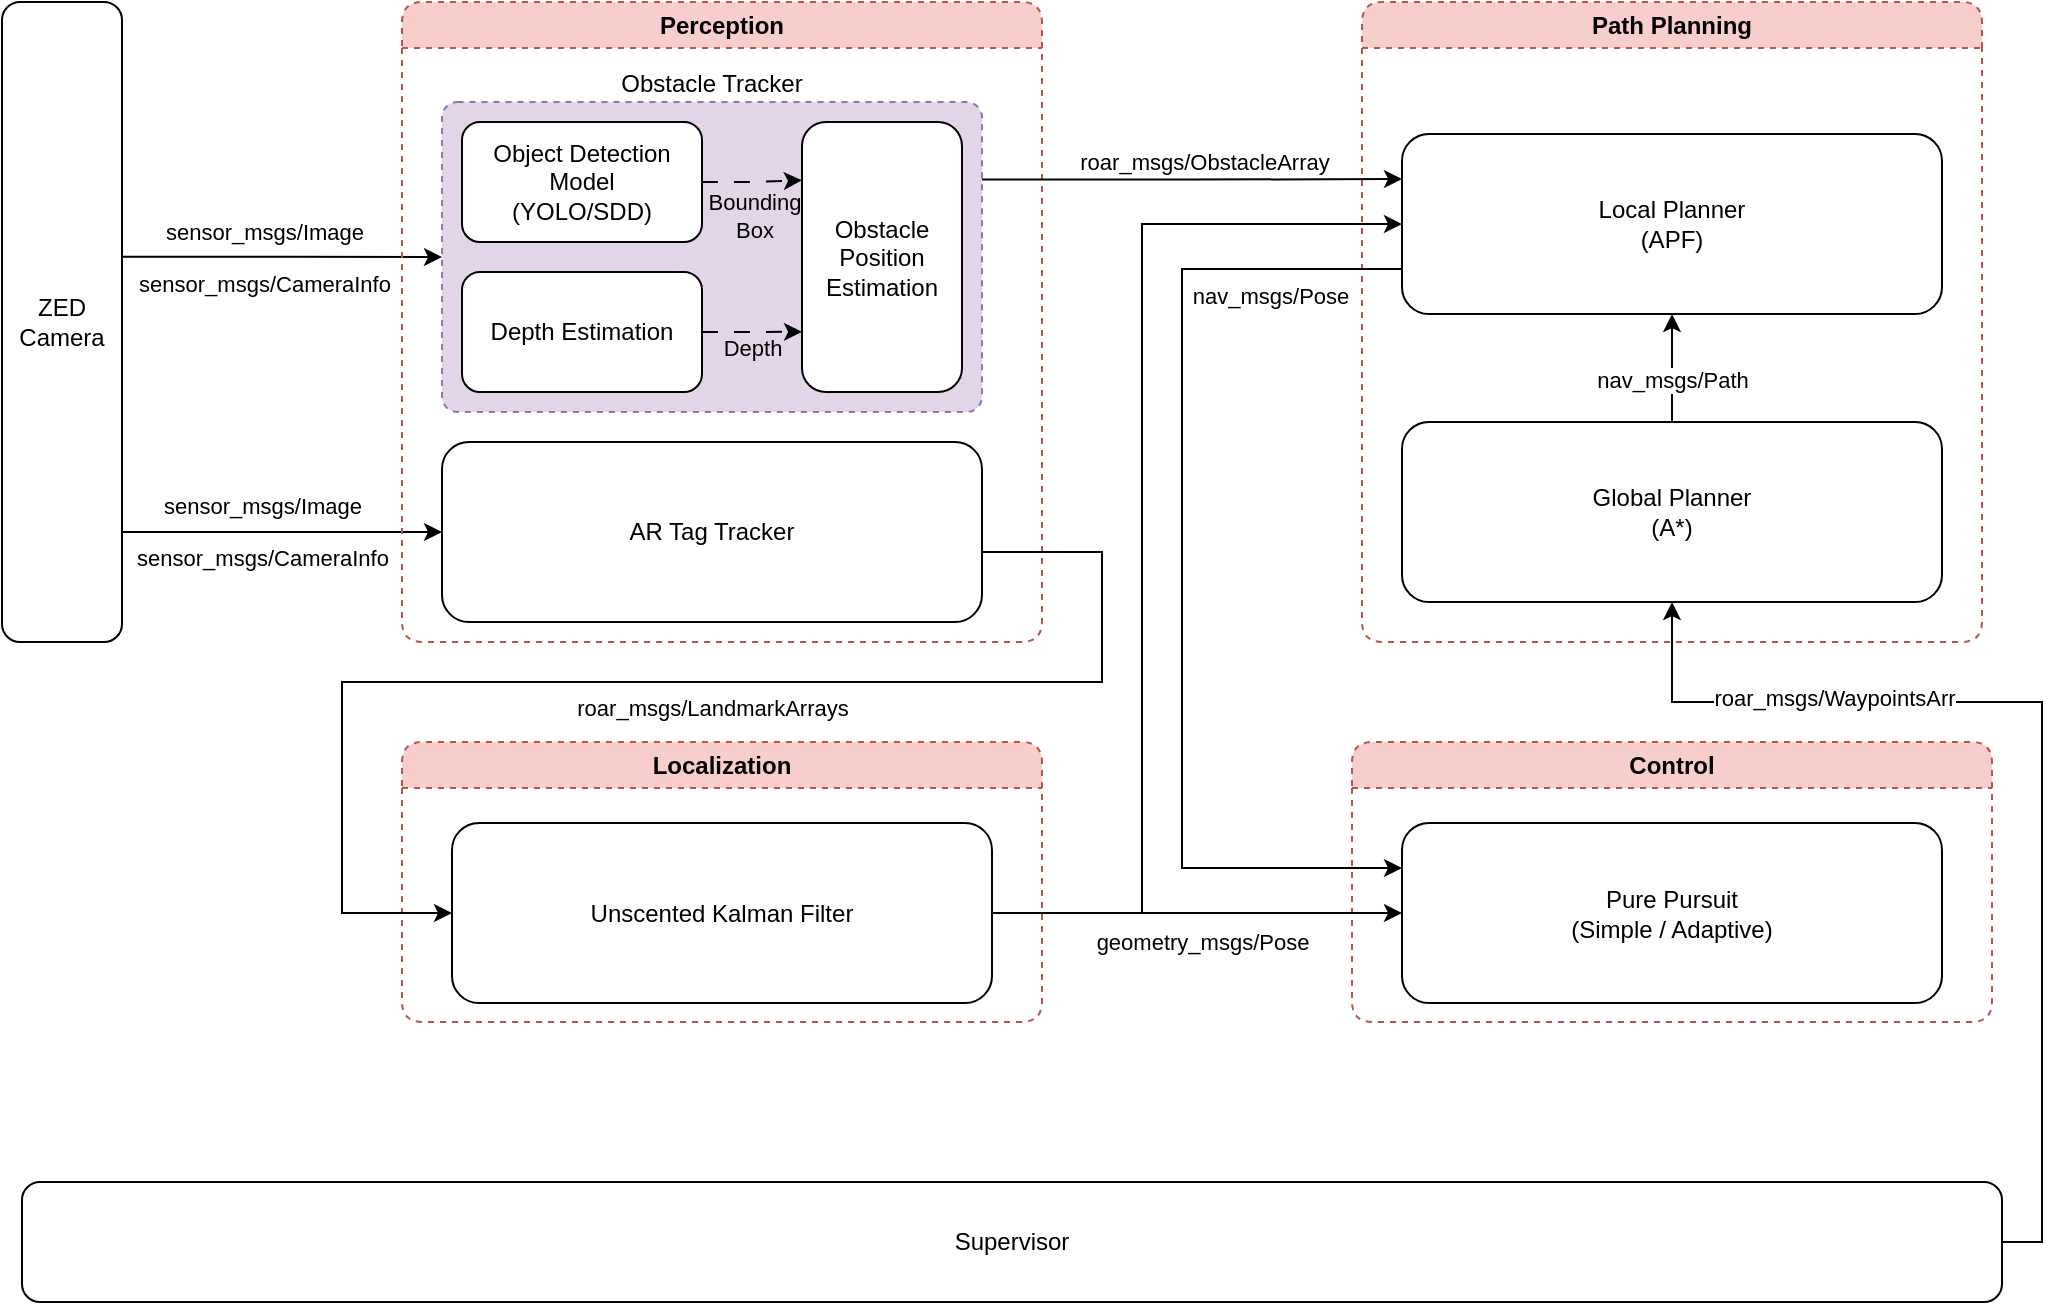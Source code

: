 <mxfile version="26.0.12" pages="3">
  <diagram name="Navigation Task Arch" id="9yRmZdyPQ5mbskuf5j1f">
    <mxGraphModel dx="778" dy="494" grid="1" gridSize="10" guides="1" tooltips="1" connect="1" arrows="1" fold="1" page="1" pageScale="1" pageWidth="1654" pageHeight="1169" math="0" shadow="0">
      <root>
        <mxCell id="0" />
        <mxCell id="1" parent="0" />
        <mxCell id="u8I6ICmRET_ikw80ZEzv-25" style="edgeStyle=orthogonalEdgeStyle;rounded=0;orthogonalLoop=1;jettySize=auto;html=1;exitX=0.398;exitY=0.002;exitDx=0;exitDy=0;entryX=0;entryY=0.5;entryDx=0;entryDy=0;exitPerimeter=0;" edge="1" parent="1" source="p7ZW2PURSXgoB2ZHMpUW-1" target="p7ZW2PURSXgoB2ZHMpUW-11">
          <mxGeometry relative="1" as="geometry" />
        </mxCell>
        <mxCell id="u8I6ICmRET_ikw80ZEzv-26" value="&lt;div style=&quot;&quot;&gt;sensor_msgs/Image&lt;/div&gt;&lt;div style=&quot;&quot;&gt;&lt;br&gt;&lt;/div&gt;&lt;span style=&quot;&quot;&gt;sensor_msgs/CameraInfo&lt;/span&gt;" style="edgeLabel;html=1;align=center;verticalAlign=middle;resizable=0;points=[];labelBackgroundColor=none;" vertex="1" connectable="0" parent="u8I6ICmRET_ikw80ZEzv-25">
          <mxGeometry x="-0.245" relative="1" as="geometry">
            <mxPoint x="10" as="offset" />
          </mxGeometry>
        </mxCell>
        <mxCell id="u8I6ICmRET_ikw80ZEzv-27" style="edgeStyle=orthogonalEdgeStyle;rounded=0;orthogonalLoop=1;jettySize=auto;html=1;exitX=0.828;exitY=-0.002;exitDx=0;exitDy=0;entryX=0;entryY=0.5;entryDx=0;entryDy=0;exitPerimeter=0;" edge="1" parent="1" source="p7ZW2PURSXgoB2ZHMpUW-1" target="p7ZW2PURSXgoB2ZHMpUW-3">
          <mxGeometry relative="1" as="geometry" />
        </mxCell>
        <mxCell id="u8I6ICmRET_ikw80ZEzv-28" value="&lt;div style=&quot;&quot;&gt;sensor_msgs/Image&lt;/div&gt;&lt;div style=&quot;&quot;&gt;&lt;br&gt;&lt;/div&gt;&lt;span style=&quot;&quot;&gt;sensor_msgs/CameraInfo&lt;/span&gt;" style="edgeLabel;html=1;align=center;verticalAlign=middle;resizable=0;points=[];labelBackgroundColor=none;" vertex="1" connectable="0" parent="u8I6ICmRET_ikw80ZEzv-27">
          <mxGeometry x="0.025" y="1" relative="1" as="geometry">
            <mxPoint x="-12" y="1" as="offset" />
          </mxGeometry>
        </mxCell>
        <mxCell id="p7ZW2PURSXgoB2ZHMpUW-1" value="ZED Camera" style="rounded=1;whiteSpace=wrap;html=1;direction=south;" vertex="1" parent="1">
          <mxGeometry x="30" y="80" width="60" height="320" as="geometry" />
        </mxCell>
        <mxCell id="p7ZW2PURSXgoB2ZHMpUW-2" value="Perception" style="swimlane;whiteSpace=wrap;html=1;dashed=1;rounded=1;fillColor=#f8cecc;strokeColor=#b85450;" vertex="1" parent="1">
          <mxGeometry x="230" y="80" width="320" height="320" as="geometry" />
        </mxCell>
        <mxCell id="p7ZW2PURSXgoB2ZHMpUW-11" value="Obstacle Tracker" style="rounded=1;whiteSpace=wrap;html=1;glass=0;fillColor=#e1d5e7;arcSize=5;dashed=1;strokeColor=#9673a6;labelPosition=center;verticalLabelPosition=top;align=center;verticalAlign=bottom;" vertex="1" parent="p7ZW2PURSXgoB2ZHMpUW-2">
          <mxGeometry x="20" y="50" width="270" height="155" as="geometry" />
        </mxCell>
        <mxCell id="p7ZW2PURSXgoB2ZHMpUW-4" value="Object Detection Model&lt;div&gt;(YOLO/SDD)&lt;/div&gt;" style="rounded=1;whiteSpace=wrap;html=1;" vertex="1" parent="p7ZW2PURSXgoB2ZHMpUW-2">
          <mxGeometry x="30" y="60" width="120" height="60" as="geometry" />
        </mxCell>
        <mxCell id="p7ZW2PURSXgoB2ZHMpUW-5" value="Depth Estimation" style="rounded=1;whiteSpace=wrap;html=1;" vertex="1" parent="p7ZW2PURSXgoB2ZHMpUW-2">
          <mxGeometry x="30" y="135" width="120" height="60" as="geometry" />
        </mxCell>
        <mxCell id="p7ZW2PURSXgoB2ZHMpUW-6" value="Obstacle Position Estimation" style="rounded=1;whiteSpace=wrap;html=1;" vertex="1" parent="p7ZW2PURSXgoB2ZHMpUW-2">
          <mxGeometry x="200" y="60" width="80" height="135" as="geometry" />
        </mxCell>
        <mxCell id="p7ZW2PURSXgoB2ZHMpUW-7" style="edgeStyle=orthogonalEdgeStyle;rounded=0;orthogonalLoop=1;jettySize=auto;html=1;exitX=1;exitY=0.5;exitDx=0;exitDy=0;entryX=-0.001;entryY=0.216;entryDx=0;entryDy=0;entryPerimeter=0;dashed=1;dashPattern=8 8;" edge="1" parent="p7ZW2PURSXgoB2ZHMpUW-2" source="p7ZW2PURSXgoB2ZHMpUW-4" target="p7ZW2PURSXgoB2ZHMpUW-6">
          <mxGeometry relative="1" as="geometry" />
        </mxCell>
        <mxCell id="p7ZW2PURSXgoB2ZHMpUW-8" value="Bounding&lt;div&gt;&lt;span style=&quot;color: light-dark(rgb(0, 0, 0), rgb(255, 255, 255));&quot;&gt;Box&lt;/span&gt;&lt;/div&gt;" style="edgeLabel;html=1;align=center;verticalAlign=middle;resizable=0;points=[];labelBackgroundColor=none;" vertex="1" connectable="0" parent="p7ZW2PURSXgoB2ZHMpUW-7">
          <mxGeometry x="-0.014" y="-1" relative="1" as="geometry">
            <mxPoint y="17" as="offset" />
          </mxGeometry>
        </mxCell>
        <mxCell id="p7ZW2PURSXgoB2ZHMpUW-9" style="edgeStyle=orthogonalEdgeStyle;rounded=0;orthogonalLoop=1;jettySize=auto;html=1;exitX=1;exitY=0.5;exitDx=0;exitDy=0;entryX=0;entryY=0.777;entryDx=0;entryDy=0;entryPerimeter=0;dashed=1;dashPattern=8 8;" edge="1" parent="p7ZW2PURSXgoB2ZHMpUW-2" source="p7ZW2PURSXgoB2ZHMpUW-5" target="p7ZW2PURSXgoB2ZHMpUW-6">
          <mxGeometry relative="1" as="geometry" />
        </mxCell>
        <mxCell id="p7ZW2PURSXgoB2ZHMpUW-10" value="Depth" style="edgeLabel;html=1;align=center;verticalAlign=middle;resizable=0;points=[];labelBackgroundColor=none;" vertex="1" connectable="0" parent="p7ZW2PURSXgoB2ZHMpUW-9">
          <mxGeometry x="-0.015" relative="1" as="geometry">
            <mxPoint y="8" as="offset" />
          </mxGeometry>
        </mxCell>
        <mxCell id="p7ZW2PURSXgoB2ZHMpUW-3" value="AR Tag Tracker" style="rounded=1;whiteSpace=wrap;html=1;" vertex="1" parent="p7ZW2PURSXgoB2ZHMpUW-2">
          <mxGeometry x="20" y="220" width="270" height="90" as="geometry" />
        </mxCell>
        <mxCell id="p7ZW2PURSXgoB2ZHMpUW-23" value="Localization" style="swimlane;whiteSpace=wrap;html=1;dashed=1;rounded=1;fillColor=#f8cecc;strokeColor=#b85450;" vertex="1" parent="1">
          <mxGeometry x="230" y="450" width="320" height="140" as="geometry" />
        </mxCell>
        <mxCell id="p7ZW2PURSXgoB2ZHMpUW-33" value="Unscented Kalman Filter" style="rounded=1;whiteSpace=wrap;html=1;" vertex="1" parent="p7ZW2PURSXgoB2ZHMpUW-23">
          <mxGeometry x="25" y="40.5" width="270" height="90" as="geometry" />
        </mxCell>
        <mxCell id="p7ZW2PURSXgoB2ZHMpUW-35" style="edgeStyle=orthogonalEdgeStyle;rounded=0;orthogonalLoop=1;jettySize=auto;html=1;exitX=1;exitY=0.5;exitDx=0;exitDy=0;entryX=0;entryY=0.5;entryDx=0;entryDy=0;" edge="1" parent="1" target="p7ZW2PURSXgoB2ZHMpUW-33">
          <mxGeometry relative="1" as="geometry">
            <mxPoint x="520" y="355.0" as="sourcePoint" />
            <Array as="points">
              <mxPoint x="580" y="355" />
              <mxPoint x="580" y="420" />
              <mxPoint x="200" y="420" />
              <mxPoint x="200" y="535" />
            </Array>
          </mxGeometry>
        </mxCell>
        <mxCell id="p7ZW2PURSXgoB2ZHMpUW-36" value="roar_msgs/LandmarkArrays" style="edgeLabel;html=1;align=center;verticalAlign=middle;resizable=0;points=[];" vertex="1" connectable="0" parent="p7ZW2PURSXgoB2ZHMpUW-35">
          <mxGeometry x="-0.208" y="-1" relative="1" as="geometry">
            <mxPoint x="-53" y="14" as="offset" />
          </mxGeometry>
        </mxCell>
        <mxCell id="p7ZW2PURSXgoB2ZHMpUW-37" value="Path Planning" style="swimlane;whiteSpace=wrap;html=1;dashed=1;rounded=1;fillColor=#f8cecc;strokeColor=#b85450;" vertex="1" parent="1">
          <mxGeometry x="710" y="80" width="310" height="320" as="geometry" />
        </mxCell>
        <mxCell id="u8I6ICmRET_ikw80ZEzv-6" value="Local Planner&lt;br&gt;(APF)" style="rounded=1;whiteSpace=wrap;html=1;" vertex="1" parent="p7ZW2PURSXgoB2ZHMpUW-37">
          <mxGeometry x="20" y="66" width="270" height="90" as="geometry" />
        </mxCell>
        <mxCell id="u8I6ICmRET_ikw80ZEzv-10" style="edgeStyle=orthogonalEdgeStyle;rounded=0;orthogonalLoop=1;jettySize=auto;html=1;exitX=0.5;exitY=0;exitDx=0;exitDy=0;entryX=0.5;entryY=1;entryDx=0;entryDy=0;" edge="1" parent="p7ZW2PURSXgoB2ZHMpUW-37" source="u8I6ICmRET_ikw80ZEzv-8" target="u8I6ICmRET_ikw80ZEzv-6">
          <mxGeometry relative="1" as="geometry" />
        </mxCell>
        <mxCell id="u8I6ICmRET_ikw80ZEzv-11" value="nav_msgs/Path" style="edgeLabel;html=1;align=center;verticalAlign=middle;resizable=0;points=[];" vertex="1" connectable="0" parent="u8I6ICmRET_ikw80ZEzv-10">
          <mxGeometry x="-0.21" y="-5" relative="1" as="geometry">
            <mxPoint x="-5" as="offset" />
          </mxGeometry>
        </mxCell>
        <mxCell id="u8I6ICmRET_ikw80ZEzv-8" value="Global Planner&lt;br&gt;(A*)" style="rounded=1;whiteSpace=wrap;html=1;" vertex="1" parent="p7ZW2PURSXgoB2ZHMpUW-37">
          <mxGeometry x="20" y="210" width="270" height="90" as="geometry" />
        </mxCell>
        <mxCell id="u8I6ICmRET_ikw80ZEzv-14" value="Control" style="swimlane;whiteSpace=wrap;html=1;dashed=1;rounded=1;fillColor=#f8cecc;strokeColor=#b85450;" vertex="1" parent="1">
          <mxGeometry x="705" y="450" width="320" height="140" as="geometry" />
        </mxCell>
        <mxCell id="u8I6ICmRET_ikw80ZEzv-15" value="Pure Pursuit&lt;br&gt;(Simple / Adaptive)" style="rounded=1;whiteSpace=wrap;html=1;" vertex="1" parent="u8I6ICmRET_ikw80ZEzv-14">
          <mxGeometry x="25" y="40.5" width="270" height="90" as="geometry" />
        </mxCell>
        <mxCell id="u8I6ICmRET_ikw80ZEzv-16" style="edgeStyle=orthogonalEdgeStyle;rounded=0;orthogonalLoop=1;jettySize=auto;html=1;exitX=1;exitY=0.5;exitDx=0;exitDy=0;entryX=0;entryY=0.5;entryDx=0;entryDy=0;" edge="1" parent="1" source="p7ZW2PURSXgoB2ZHMpUW-33" target="u8I6ICmRET_ikw80ZEzv-15">
          <mxGeometry relative="1" as="geometry" />
        </mxCell>
        <mxCell id="u8I6ICmRET_ikw80ZEzv-18" style="edgeStyle=orthogonalEdgeStyle;rounded=0;orthogonalLoop=1;jettySize=auto;html=1;exitX=1;exitY=0.5;exitDx=0;exitDy=0;entryX=0;entryY=0.5;entryDx=0;entryDy=0;" edge="1" parent="1" source="p7ZW2PURSXgoB2ZHMpUW-33" target="u8I6ICmRET_ikw80ZEzv-6">
          <mxGeometry relative="1" as="geometry">
            <Array as="points">
              <mxPoint x="600" y="536" />
              <mxPoint x="600" y="191" />
            </Array>
          </mxGeometry>
        </mxCell>
        <mxCell id="u8I6ICmRET_ikw80ZEzv-21" value="geometry_msgs/Pose" style="edgeLabel;html=1;align=center;verticalAlign=middle;resizable=0;points=[];" vertex="1" connectable="0" parent="u8I6ICmRET_ikw80ZEzv-18">
          <mxGeometry x="-0.79" y="2" relative="1" as="geometry">
            <mxPoint x="47" y="16" as="offset" />
          </mxGeometry>
        </mxCell>
        <mxCell id="u8I6ICmRET_ikw80ZEzv-19" style="edgeStyle=orthogonalEdgeStyle;rounded=0;orthogonalLoop=1;jettySize=auto;html=1;exitX=1;exitY=0.25;exitDx=0;exitDy=0;entryX=0;entryY=0.25;entryDx=0;entryDy=0;" edge="1" parent="1" source="p7ZW2PURSXgoB2ZHMpUW-11" target="u8I6ICmRET_ikw80ZEzv-6">
          <mxGeometry relative="1" as="geometry" />
        </mxCell>
        <mxCell id="u8I6ICmRET_ikw80ZEzv-20" value="roar_msgs/ObstacleArray" style="edgeLabel;html=1;align=center;verticalAlign=middle;resizable=0;points=[];" vertex="1" connectable="0" parent="u8I6ICmRET_ikw80ZEzv-19">
          <mxGeometry x="-0.157" y="2" relative="1" as="geometry">
            <mxPoint x="22" y="-7" as="offset" />
          </mxGeometry>
        </mxCell>
        <mxCell id="u8I6ICmRET_ikw80ZEzv-22" style="edgeStyle=orthogonalEdgeStyle;rounded=0;orthogonalLoop=1;jettySize=auto;html=1;exitX=0;exitY=0.75;exitDx=0;exitDy=0;entryX=0;entryY=0.25;entryDx=0;entryDy=0;" edge="1" parent="1" source="u8I6ICmRET_ikw80ZEzv-6" target="u8I6ICmRET_ikw80ZEzv-15">
          <mxGeometry relative="1" as="geometry">
            <Array as="points">
              <mxPoint x="620" y="214" />
              <mxPoint x="620" y="513" />
            </Array>
          </mxGeometry>
        </mxCell>
        <mxCell id="u8I6ICmRET_ikw80ZEzv-23" value="nav_msgs/Pose" style="edgeLabel;html=1;align=center;verticalAlign=middle;resizable=0;points=[];" vertex="1" connectable="0" parent="u8I6ICmRET_ikw80ZEzv-22">
          <mxGeometry x="-0.039" y="-2" relative="1" as="geometry">
            <mxPoint x="46" y="-126" as="offset" />
          </mxGeometry>
        </mxCell>
        <mxCell id="u8I6ICmRET_ikw80ZEzv-30" style="edgeStyle=orthogonalEdgeStyle;rounded=0;orthogonalLoop=1;jettySize=auto;html=1;exitX=1;exitY=0.5;exitDx=0;exitDy=0;entryX=0.5;entryY=1;entryDx=0;entryDy=0;" edge="1" parent="1" source="u8I6ICmRET_ikw80ZEzv-29" target="u8I6ICmRET_ikw80ZEzv-8">
          <mxGeometry relative="1" as="geometry">
            <Array as="points">
              <mxPoint x="1050" y="700" />
              <mxPoint x="1050" y="430" />
              <mxPoint x="865" y="430" />
            </Array>
          </mxGeometry>
        </mxCell>
        <mxCell id="u8I6ICmRET_ikw80ZEzv-31" value="roar_msgs/WaypointsArr" style="edgeLabel;html=1;align=center;verticalAlign=middle;resizable=0;points=[];" vertex="1" connectable="0" parent="u8I6ICmRET_ikw80ZEzv-30">
          <mxGeometry x="0.502" y="-2" relative="1" as="geometry">
            <mxPoint as="offset" />
          </mxGeometry>
        </mxCell>
        <mxCell id="u8I6ICmRET_ikw80ZEzv-29" value="Supervisor" style="rounded=1;whiteSpace=wrap;html=1;" vertex="1" parent="1">
          <mxGeometry x="40" y="670" width="990" height="60" as="geometry" />
        </mxCell>
      </root>
    </mxGraphModel>
  </diagram>
  <diagram name="Copy of Navigation Task Arch" id="A7tP2kAOvxMpOCoKa6W8">
    <mxGraphModel dx="1232" dy="782" grid="1" gridSize="10" guides="1" tooltips="1" connect="1" arrows="1" fold="1" page="1" pageScale="1" pageWidth="1654" pageHeight="1169" math="0" shadow="0">
      <root>
        <mxCell id="uVi1ZGqEORjigenbXFzZ-0" />
        <mxCell id="uVi1ZGqEORjigenbXFzZ-1" parent="uVi1ZGqEORjigenbXFzZ-0" />
        <mxCell id="uVi1ZGqEORjigenbXFzZ-2" style="edgeStyle=orthogonalEdgeStyle;rounded=0;orthogonalLoop=1;jettySize=auto;html=1;exitX=0.398;exitY=0.002;exitDx=0;exitDy=0;entryX=0;entryY=0.5;entryDx=0;entryDy=0;exitPerimeter=0;" edge="1" parent="uVi1ZGqEORjigenbXFzZ-1" source="uVi1ZGqEORjigenbXFzZ-6" target="uVi1ZGqEORjigenbXFzZ-8">
          <mxGeometry relative="1" as="geometry" />
        </mxCell>
        <mxCell id="uVi1ZGqEORjigenbXFzZ-4" style="edgeStyle=orthogonalEdgeStyle;rounded=0;orthogonalLoop=1;jettySize=auto;html=1;exitX=0.828;exitY=-0.002;exitDx=0;exitDy=0;entryX=0;entryY=0.5;entryDx=0;entryDy=0;exitPerimeter=0;" edge="1" parent="uVi1ZGqEORjigenbXFzZ-1" source="uVi1ZGqEORjigenbXFzZ-6" target="uVi1ZGqEORjigenbXFzZ-16">
          <mxGeometry relative="1" as="geometry" />
        </mxCell>
        <mxCell id="uVi1ZGqEORjigenbXFzZ-6" value="ZED Camera" style="rounded=1;whiteSpace=wrap;html=1;direction=south;fillColor=#cce5ff;strokeColor=#36393d;" vertex="1" parent="uVi1ZGqEORjigenbXFzZ-1">
          <mxGeometry x="40" y="80" width="60" height="320" as="geometry" />
        </mxCell>
        <mxCell id="uVi1ZGqEORjigenbXFzZ-7" value="Perception" style="swimlane;whiteSpace=wrap;html=1;dashed=1;rounded=1;fillColor=#f8cecc;strokeColor=#b85450;" vertex="1" parent="uVi1ZGqEORjigenbXFzZ-1">
          <mxGeometry x="230" y="80" width="320" height="320" as="geometry" />
        </mxCell>
        <mxCell id="uVi1ZGqEORjigenbXFzZ-8" value="Obstacle Tracker" style="rounded=1;whiteSpace=wrap;html=1;glass=0;fillColor=#e1d5e7;arcSize=5;dashed=1;strokeColor=#9673a6;labelPosition=center;verticalLabelPosition=top;align=center;verticalAlign=bottom;" vertex="1" parent="uVi1ZGqEORjigenbXFzZ-7">
          <mxGeometry x="20" y="50" width="270" height="155" as="geometry" />
        </mxCell>
        <mxCell id="uVi1ZGqEORjigenbXFzZ-9" value="Object Detection Model&lt;div&gt;(YOLO/SDD)&lt;/div&gt;" style="rounded=1;whiteSpace=wrap;html=1;fillColor=#dae8fc;strokeColor=#6c8ebf;" vertex="1" parent="uVi1ZGqEORjigenbXFzZ-7">
          <mxGeometry x="30" y="60" width="120" height="60" as="geometry" />
        </mxCell>
        <mxCell id="uVi1ZGqEORjigenbXFzZ-10" value="Depth Estimation" style="rounded=1;whiteSpace=wrap;html=1;fillColor=#dae8fc;strokeColor=#6c8ebf;" vertex="1" parent="uVi1ZGqEORjigenbXFzZ-7">
          <mxGeometry x="30" y="135" width="120" height="60" as="geometry" />
        </mxCell>
        <mxCell id="uVi1ZGqEORjigenbXFzZ-11" value="Obstacle Position Estimation" style="rounded=1;whiteSpace=wrap;html=1;fillColor=#fff2cc;strokeColor=#d6b656;" vertex="1" parent="uVi1ZGqEORjigenbXFzZ-7">
          <mxGeometry x="200" y="60" width="80" height="135" as="geometry" />
        </mxCell>
        <mxCell id="uVi1ZGqEORjigenbXFzZ-12" style="edgeStyle=orthogonalEdgeStyle;rounded=0;orthogonalLoop=1;jettySize=auto;html=1;exitX=1;exitY=0.5;exitDx=0;exitDy=0;entryX=-0.001;entryY=0.216;entryDx=0;entryDy=0;entryPerimeter=0;dashed=1;dashPattern=8 8;" edge="1" parent="uVi1ZGqEORjigenbXFzZ-7" source="uVi1ZGqEORjigenbXFzZ-9" target="uVi1ZGqEORjigenbXFzZ-11">
          <mxGeometry relative="1" as="geometry" />
        </mxCell>
        <mxCell id="uVi1ZGqEORjigenbXFzZ-13" value="Bounding&lt;div&gt;&lt;span style=&quot;color: light-dark(rgb(0, 0, 0), rgb(255, 255, 255));&quot;&gt;Box&lt;/span&gt;&lt;/div&gt;" style="edgeLabel;html=1;align=center;verticalAlign=middle;resizable=0;points=[];labelBackgroundColor=none;" vertex="1" connectable="0" parent="uVi1ZGqEORjigenbXFzZ-12">
          <mxGeometry x="-0.014" y="-1" relative="1" as="geometry">
            <mxPoint y="17" as="offset" />
          </mxGeometry>
        </mxCell>
        <mxCell id="uVi1ZGqEORjigenbXFzZ-14" style="edgeStyle=orthogonalEdgeStyle;rounded=0;orthogonalLoop=1;jettySize=auto;html=1;exitX=1;exitY=0.5;exitDx=0;exitDy=0;entryX=0;entryY=0.777;entryDx=0;entryDy=0;entryPerimeter=0;dashed=1;dashPattern=8 8;" edge="1" parent="uVi1ZGqEORjigenbXFzZ-7" source="uVi1ZGqEORjigenbXFzZ-10" target="uVi1ZGqEORjigenbXFzZ-11">
          <mxGeometry relative="1" as="geometry" />
        </mxCell>
        <mxCell id="uVi1ZGqEORjigenbXFzZ-15" value="Depth" style="edgeLabel;html=1;align=center;verticalAlign=middle;resizable=0;points=[];labelBackgroundColor=none;" vertex="1" connectable="0" parent="uVi1ZGqEORjigenbXFzZ-14">
          <mxGeometry x="-0.015" relative="1" as="geometry">
            <mxPoint y="8" as="offset" />
          </mxGeometry>
        </mxCell>
        <mxCell id="uVi1ZGqEORjigenbXFzZ-16" value="AR Tag Tracker" style="rounded=1;whiteSpace=wrap;html=1;fillColor=#fff2cc;strokeColor=#d6b656;" vertex="1" parent="uVi1ZGqEORjigenbXFzZ-7">
          <mxGeometry x="20" y="220" width="270" height="90" as="geometry" />
        </mxCell>
        <mxCell id="uVi1ZGqEORjigenbXFzZ-17" value="Localization" style="swimlane;whiteSpace=wrap;html=1;dashed=1;rounded=1;fillColor=#b1ddf0;strokeColor=#10739e;" vertex="1" parent="uVi1ZGqEORjigenbXFzZ-1">
          <mxGeometry x="230" y="450" width="320" height="150" as="geometry" />
        </mxCell>
        <mxCell id="uVi1ZGqEORjigenbXFzZ-18" value="Unscented Kalman Filter" style="rounded=1;whiteSpace=wrap;html=1;fillColor=#fff2cc;strokeColor=#d6b656;" vertex="1" parent="uVi1ZGqEORjigenbXFzZ-17">
          <mxGeometry x="25" y="40.5" width="270" height="90" as="geometry" />
        </mxCell>
        <mxCell id="uVi1ZGqEORjigenbXFzZ-19" style="edgeStyle=orthogonalEdgeStyle;rounded=0;orthogonalLoop=1;jettySize=auto;html=1;exitX=1;exitY=0.5;exitDx=0;exitDy=0;entryX=0;entryY=0.5;entryDx=0;entryDy=0;" edge="1" parent="uVi1ZGqEORjigenbXFzZ-1" target="uVi1ZGqEORjigenbXFzZ-18">
          <mxGeometry relative="1" as="geometry">
            <mxPoint x="520" y="355.0" as="sourcePoint" />
            <Array as="points">
              <mxPoint x="580" y="355" />
              <mxPoint x="580" y="420" />
              <mxPoint x="200" y="420" />
              <mxPoint x="200" y="535" />
            </Array>
          </mxGeometry>
        </mxCell>
        <mxCell id="uVi1ZGqEORjigenbXFzZ-20" value="Landmarks" style="edgeLabel;html=1;align=center;verticalAlign=middle;resizable=0;points=[];" vertex="1" connectable="0" parent="uVi1ZGqEORjigenbXFzZ-19">
          <mxGeometry x="-0.208" y="-1" relative="1" as="geometry">
            <mxPoint x="-53" y="14" as="offset" />
          </mxGeometry>
        </mxCell>
        <mxCell id="uVi1ZGqEORjigenbXFzZ-21" value="Path Planning" style="swimlane;whiteSpace=wrap;html=1;dashed=1;rounded=1;fillColor=#b0e3e6;strokeColor=#0e8088;" vertex="1" parent="uVi1ZGqEORjigenbXFzZ-1">
          <mxGeometry x="710" y="80" width="310" height="320" as="geometry" />
        </mxCell>
        <mxCell id="uVi1ZGqEORjigenbXFzZ-22" value="Local Planner&lt;br&gt;(APF)" style="rounded=1;whiteSpace=wrap;html=1;fillColor=#fff2cc;strokeColor=#d6b656;" vertex="1" parent="uVi1ZGqEORjigenbXFzZ-21">
          <mxGeometry x="20" y="66" width="270" height="90" as="geometry" />
        </mxCell>
        <mxCell id="uVi1ZGqEORjigenbXFzZ-23" style="edgeStyle=orthogonalEdgeStyle;rounded=0;orthogonalLoop=1;jettySize=auto;html=1;exitX=0.5;exitY=0;exitDx=0;exitDy=0;entryX=0.5;entryY=1;entryDx=0;entryDy=0;" edge="1" parent="uVi1ZGqEORjigenbXFzZ-21" source="uVi1ZGqEORjigenbXFzZ-25" target="uVi1ZGqEORjigenbXFzZ-22">
          <mxGeometry relative="1" as="geometry" />
        </mxCell>
        <mxCell id="uVi1ZGqEORjigenbXFzZ-24" value="Global Path" style="edgeLabel;html=1;align=center;verticalAlign=middle;resizable=0;points=[];" vertex="1" connectable="0" parent="uVi1ZGqEORjigenbXFzZ-23">
          <mxGeometry x="-0.21" y="-5" relative="1" as="geometry">
            <mxPoint x="-5" as="offset" />
          </mxGeometry>
        </mxCell>
        <mxCell id="uVi1ZGqEORjigenbXFzZ-25" value="Global Planner&lt;br&gt;(A*)" style="rounded=1;whiteSpace=wrap;html=1;fillColor=#dae8fc;strokeColor=#6c8ebf;" vertex="1" parent="uVi1ZGqEORjigenbXFzZ-21">
          <mxGeometry x="20" y="210" width="270" height="90" as="geometry" />
        </mxCell>
        <mxCell id="uVi1ZGqEORjigenbXFzZ-26" value="Control" style="swimlane;whiteSpace=wrap;html=1;dashed=1;rounded=1;fillColor=#bac8d3;strokeColor=#23445d;" vertex="1" parent="uVi1ZGqEORjigenbXFzZ-1">
          <mxGeometry x="705" y="450" width="320" height="150" as="geometry" />
        </mxCell>
        <mxCell id="uVi1ZGqEORjigenbXFzZ-27" value="Pure Pursuit&lt;br&gt;(Simple / Adaptive)" style="rounded=1;whiteSpace=wrap;html=1;fillColor=#fff2cc;strokeColor=#d6b656;" vertex="1" parent="uVi1ZGqEORjigenbXFzZ-26">
          <mxGeometry x="25" y="40.5" width="270" height="90" as="geometry" />
        </mxCell>
        <mxCell id="uVi1ZGqEORjigenbXFzZ-28" style="edgeStyle=orthogonalEdgeStyle;rounded=0;orthogonalLoop=1;jettySize=auto;html=1;exitX=1;exitY=0.5;exitDx=0;exitDy=0;entryX=0;entryY=0.5;entryDx=0;entryDy=0;" edge="1" parent="uVi1ZGqEORjigenbXFzZ-1" source="uVi1ZGqEORjigenbXFzZ-18" target="uVi1ZGqEORjigenbXFzZ-27">
          <mxGeometry relative="1" as="geometry" />
        </mxCell>
        <mxCell id="uVi1ZGqEORjigenbXFzZ-29" style="edgeStyle=orthogonalEdgeStyle;rounded=0;orthogonalLoop=1;jettySize=auto;html=1;exitX=1;exitY=0.5;exitDx=0;exitDy=0;entryX=0;entryY=0.5;entryDx=0;entryDy=0;" edge="1" parent="uVi1ZGqEORjigenbXFzZ-1" source="uVi1ZGqEORjigenbXFzZ-18" target="uVi1ZGqEORjigenbXFzZ-22">
          <mxGeometry relative="1" as="geometry">
            <Array as="points">
              <mxPoint x="600" y="536" />
              <mxPoint x="600" y="191" />
            </Array>
          </mxGeometry>
        </mxCell>
        <mxCell id="uVi1ZGqEORjigenbXFzZ-30" value="Rover Position" style="edgeLabel;html=1;align=center;verticalAlign=middle;resizable=0;points=[];" vertex="1" connectable="0" parent="uVi1ZGqEORjigenbXFzZ-29">
          <mxGeometry x="-0.79" y="2" relative="1" as="geometry">
            <mxPoint x="47" y="16" as="offset" />
          </mxGeometry>
        </mxCell>
        <mxCell id="uVi1ZGqEORjigenbXFzZ-31" style="edgeStyle=orthogonalEdgeStyle;rounded=0;orthogonalLoop=1;jettySize=auto;html=1;exitX=1;exitY=0.25;exitDx=0;exitDy=0;entryX=0;entryY=0.25;entryDx=0;entryDy=0;" edge="1" parent="uVi1ZGqEORjigenbXFzZ-1" source="uVi1ZGqEORjigenbXFzZ-8" target="uVi1ZGqEORjigenbXFzZ-22">
          <mxGeometry relative="1" as="geometry" />
        </mxCell>
        <mxCell id="uVi1ZGqEORjigenbXFzZ-32" value="roar_msgs/ObstacleArray" style="edgeLabel;html=1;align=center;verticalAlign=middle;resizable=0;points=[];" vertex="1" connectable="0" parent="uVi1ZGqEORjigenbXFzZ-31">
          <mxGeometry x="-0.157" y="2" relative="1" as="geometry">
            <mxPoint x="22" y="-7" as="offset" />
          </mxGeometry>
        </mxCell>
        <mxCell id="uVi1ZGqEORjigenbXFzZ-33" style="edgeStyle=orthogonalEdgeStyle;rounded=0;orthogonalLoop=1;jettySize=auto;html=1;exitX=0;exitY=0.75;exitDx=0;exitDy=0;entryX=0;entryY=0.25;entryDx=0;entryDy=0;" edge="1" parent="uVi1ZGqEORjigenbXFzZ-1" source="uVi1ZGqEORjigenbXFzZ-22" target="uVi1ZGqEORjigenbXFzZ-27">
          <mxGeometry relative="1" as="geometry">
            <Array as="points">
              <mxPoint x="620" y="214" />
              <mxPoint x="620" y="513" />
            </Array>
          </mxGeometry>
        </mxCell>
        <mxCell id="FVLik-NXSBZMexWVvohm-0" value="Local Path" style="edgeLabel;html=1;align=center;verticalAlign=middle;resizable=0;points=[];" vertex="1" connectable="0" parent="uVi1ZGqEORjigenbXFzZ-33">
          <mxGeometry x="0.75" relative="1" as="geometry">
            <mxPoint x="5" y="-289" as="offset" />
          </mxGeometry>
        </mxCell>
        <mxCell id="uVi1ZGqEORjigenbXFzZ-35" style="edgeStyle=orthogonalEdgeStyle;rounded=0;orthogonalLoop=1;jettySize=auto;html=1;exitX=1;exitY=0.5;exitDx=0;exitDy=0;entryX=0.5;entryY=1;entryDx=0;entryDy=0;" edge="1" parent="uVi1ZGqEORjigenbXFzZ-1" source="uVi1ZGqEORjigenbXFzZ-37" target="uVi1ZGqEORjigenbXFzZ-25">
          <mxGeometry relative="1" as="geometry">
            <Array as="points">
              <mxPoint x="1050" y="670" />
              <mxPoint x="1050" y="430" />
              <mxPoint x="865" y="430" />
            </Array>
          </mxGeometry>
        </mxCell>
        <mxCell id="uVi1ZGqEORjigenbXFzZ-36" value="Waypoints" style="edgeLabel;html=1;align=center;verticalAlign=middle;resizable=0;points=[];" vertex="1" connectable="0" parent="uVi1ZGqEORjigenbXFzZ-35">
          <mxGeometry x="0.502" y="-2" relative="1" as="geometry">
            <mxPoint y="-8" as="offset" />
          </mxGeometry>
        </mxCell>
        <mxCell id="FVLik-NXSBZMexWVvohm-2" style="edgeStyle=orthogonalEdgeStyle;rounded=0;orthogonalLoop=1;jettySize=auto;html=1;exitX=0.285;exitY=0.028;exitDx=0;exitDy=0;entryX=0.25;entryY=1;entryDx=0;entryDy=0;exitPerimeter=0;" edge="1" parent="uVi1ZGqEORjigenbXFzZ-1" source="uVi1ZGqEORjigenbXFzZ-37" target="uVi1ZGqEORjigenbXFzZ-18">
          <mxGeometry relative="1" as="geometry" />
        </mxCell>
        <mxCell id="FVLik-NXSBZMexWVvohm-3" style="edgeStyle=orthogonalEdgeStyle;rounded=0;orthogonalLoop=1;jettySize=auto;html=1;exitX=0.354;exitY=0.007;exitDx=0;exitDy=0;entryX=0.5;entryY=1;entryDx=0;entryDy=0;exitPerimeter=0;" edge="1" parent="uVi1ZGqEORjigenbXFzZ-1" source="uVi1ZGqEORjigenbXFzZ-37" target="uVi1ZGqEORjigenbXFzZ-18">
          <mxGeometry relative="1" as="geometry" />
        </mxCell>
        <mxCell id="FVLik-NXSBZMexWVvohm-4" style="edgeStyle=orthogonalEdgeStyle;rounded=0;orthogonalLoop=1;jettySize=auto;html=1;exitX=0.421;exitY=-0.003;exitDx=0;exitDy=0;entryX=0.75;entryY=1;entryDx=0;entryDy=0;exitPerimeter=0;" edge="1" parent="uVi1ZGqEORjigenbXFzZ-1" source="uVi1ZGqEORjigenbXFzZ-37" target="uVi1ZGqEORjigenbXFzZ-18">
          <mxGeometry relative="1" as="geometry" />
        </mxCell>
        <mxCell id="uVi1ZGqEORjigenbXFzZ-37" value="Supervisor" style="rounded=1;whiteSpace=wrap;html=1;fillColor=#fad7ac;strokeColor=#b46504;" vertex="1" parent="uVi1ZGqEORjigenbXFzZ-1">
          <mxGeometry x="40" y="640" width="990" height="60" as="geometry" />
        </mxCell>
        <mxCell id="FVLik-NXSBZMexWVvohm-1" style="edgeStyle=orthogonalEdgeStyle;rounded=0;orthogonalLoop=1;jettySize=auto;html=1;exitX=1;exitY=0.5;exitDx=0;exitDy=0;entryX=0.031;entryY=-0.003;entryDx=0;entryDy=0;entryPerimeter=0;" edge="1" parent="uVi1ZGqEORjigenbXFzZ-1" source="uVi1ZGqEORjigenbXFzZ-6" target="uVi1ZGqEORjigenbXFzZ-37">
          <mxGeometry relative="1" as="geometry">
            <mxPoint x="60" y="670" as="targetPoint" />
          </mxGeometry>
        </mxCell>
        <mxCell id="FVLik-NXSBZMexWVvohm-6" style="edgeStyle=orthogonalEdgeStyle;rounded=0;orthogonalLoop=1;jettySize=auto;html=1;exitX=0.5;exitY=1;exitDx=0;exitDy=0;entryX=0.833;entryY=-0.004;entryDx=0;entryDy=0;entryPerimeter=0;" edge="1" parent="uVi1ZGqEORjigenbXFzZ-1" source="uVi1ZGqEORjigenbXFzZ-27" target="uVi1ZGqEORjigenbXFzZ-37">
          <mxGeometry relative="1" as="geometry" />
        </mxCell>
        <mxCell id="FVLik-NXSBZMexWVvohm-7" value="GUI" style="rounded=1;whiteSpace=wrap;html=1;fillColor=#d0cee2;strokeColor=#56517e;" vertex="1" parent="uVi1ZGqEORjigenbXFzZ-1">
          <mxGeometry x="560" y="740" width="470" height="60" as="geometry" />
        </mxCell>
        <mxCell id="FVLik-NXSBZMexWVvohm-9" value="IMU" style="rounded=1;whiteSpace=wrap;html=1;fillColor=#cce5ff;strokeColor=#36393d;" vertex="1" parent="uVi1ZGqEORjigenbXFzZ-1">
          <mxGeometry x="40" y="740" width="100" height="60" as="geometry" />
        </mxCell>
        <mxCell id="FVLik-NXSBZMexWVvohm-10" value="GPS" style="rounded=1;whiteSpace=wrap;html=1;fillColor=#cce5ff;strokeColor=#36393d;" vertex="1" parent="uVi1ZGqEORjigenbXFzZ-1">
          <mxGeometry x="170" y="740" width="100" height="60" as="geometry" />
        </mxCell>
        <mxCell id="FVLik-NXSBZMexWVvohm-11" value="Encoders" style="rounded=1;whiteSpace=wrap;html=1;fillColor=#cce5ff;strokeColor=#36393d;" vertex="1" parent="uVi1ZGqEORjigenbXFzZ-1">
          <mxGeometry x="300" y="740" width="100" height="60" as="geometry" />
        </mxCell>
        <mxCell id="FVLik-NXSBZMexWVvohm-13" style="edgeStyle=orthogonalEdgeStyle;rounded=0;orthogonalLoop=1;jettySize=auto;html=1;exitX=0.5;exitY=0;exitDx=0;exitDy=0;entryX=0.05;entryY=1.005;entryDx=0;entryDy=0;entryPerimeter=0;" edge="1" parent="uVi1ZGqEORjigenbXFzZ-1" source="FVLik-NXSBZMexWVvohm-9" target="uVi1ZGqEORjigenbXFzZ-37">
          <mxGeometry relative="1" as="geometry" />
        </mxCell>
        <mxCell id="FVLik-NXSBZMexWVvohm-14" style="edgeStyle=orthogonalEdgeStyle;rounded=0;orthogonalLoop=1;jettySize=auto;html=1;exitX=0.5;exitY=0;exitDx=0;exitDy=0;entryX=0.181;entryY=1.005;entryDx=0;entryDy=0;entryPerimeter=0;" edge="1" parent="uVi1ZGqEORjigenbXFzZ-1" source="FVLik-NXSBZMexWVvohm-10" target="uVi1ZGqEORjigenbXFzZ-37">
          <mxGeometry relative="1" as="geometry" />
        </mxCell>
        <mxCell id="FVLik-NXSBZMexWVvohm-15" style="edgeStyle=orthogonalEdgeStyle;rounded=0;orthogonalLoop=1;jettySize=auto;html=1;exitX=0.5;exitY=0;exitDx=0;exitDy=0;entryX=0.314;entryY=0.999;entryDx=0;entryDy=0;entryPerimeter=0;" edge="1" parent="uVi1ZGqEORjigenbXFzZ-1" source="FVLik-NXSBZMexWVvohm-11" target="uVi1ZGqEORjigenbXFzZ-37">
          <mxGeometry relative="1" as="geometry" />
        </mxCell>
        <mxCell id="FVLik-NXSBZMexWVvohm-16" style="edgeStyle=orthogonalEdgeStyle;rounded=0;orthogonalLoop=1;jettySize=auto;html=1;exitX=0.25;exitY=0;exitDx=0;exitDy=0;entryX=0.644;entryY=0.998;entryDx=0;entryDy=0;entryPerimeter=0;" edge="1" parent="uVi1ZGqEORjigenbXFzZ-1" source="FVLik-NXSBZMexWVvohm-7" target="uVi1ZGqEORjigenbXFzZ-37">
          <mxGeometry relative="1" as="geometry" />
        </mxCell>
        <mxCell id="FVLik-NXSBZMexWVvohm-17" style="edgeStyle=orthogonalEdgeStyle;rounded=0;orthogonalLoop=1;jettySize=auto;html=1;exitX=0.75;exitY=0;exitDx=0;exitDy=0;entryX=0.882;entryY=1.001;entryDx=0;entryDy=0;entryPerimeter=0;startArrow=classic;startFill=1;endArrow=none;strokeColor=default;" edge="1" parent="uVi1ZGqEORjigenbXFzZ-1" source="FVLik-NXSBZMexWVvohm-7" target="uVi1ZGqEORjigenbXFzZ-37">
          <mxGeometry relative="1" as="geometry" />
        </mxCell>
        <mxCell id="FVLik-NXSBZMexWVvohm-18" value="Motors" style="rounded=1;whiteSpace=wrap;html=1;fillColor=#ffcccc;strokeColor=#36393d;" vertex="1" parent="uVi1ZGqEORjigenbXFzZ-1">
          <mxGeometry x="430" y="740" width="100" height="60" as="geometry" />
        </mxCell>
        <mxCell id="FVLik-NXSBZMexWVvohm-19" style="edgeStyle=orthogonalEdgeStyle;rounded=0;orthogonalLoop=1;jettySize=auto;html=1;exitX=0.5;exitY=0;exitDx=0;exitDy=0;entryX=0.444;entryY=0.999;entryDx=0;entryDy=0;entryPerimeter=0;endArrow=none;startFill=1;startArrow=classic;" edge="1" parent="uVi1ZGqEORjigenbXFzZ-1" source="FVLik-NXSBZMexWVvohm-18" target="uVi1ZGqEORjigenbXFzZ-37">
          <mxGeometry relative="1" as="geometry" />
        </mxCell>
      </root>
    </mxGraphModel>
  </diagram>
  <diagram id="L2MwYYZKYKHXz9GOdiO0" name="Supervisor - Navigation">
    <mxGraphModel dx="739" dy="469" grid="1" gridSize="10" guides="1" tooltips="1" connect="1" arrows="1" fold="1" page="1" pageScale="1" pageWidth="1654" pageHeight="1169" math="0" shadow="0">
      <root>
        <mxCell id="0" />
        <mxCell id="1" parent="0" />
      </root>
    </mxGraphModel>
  </diagram>
</mxfile>
